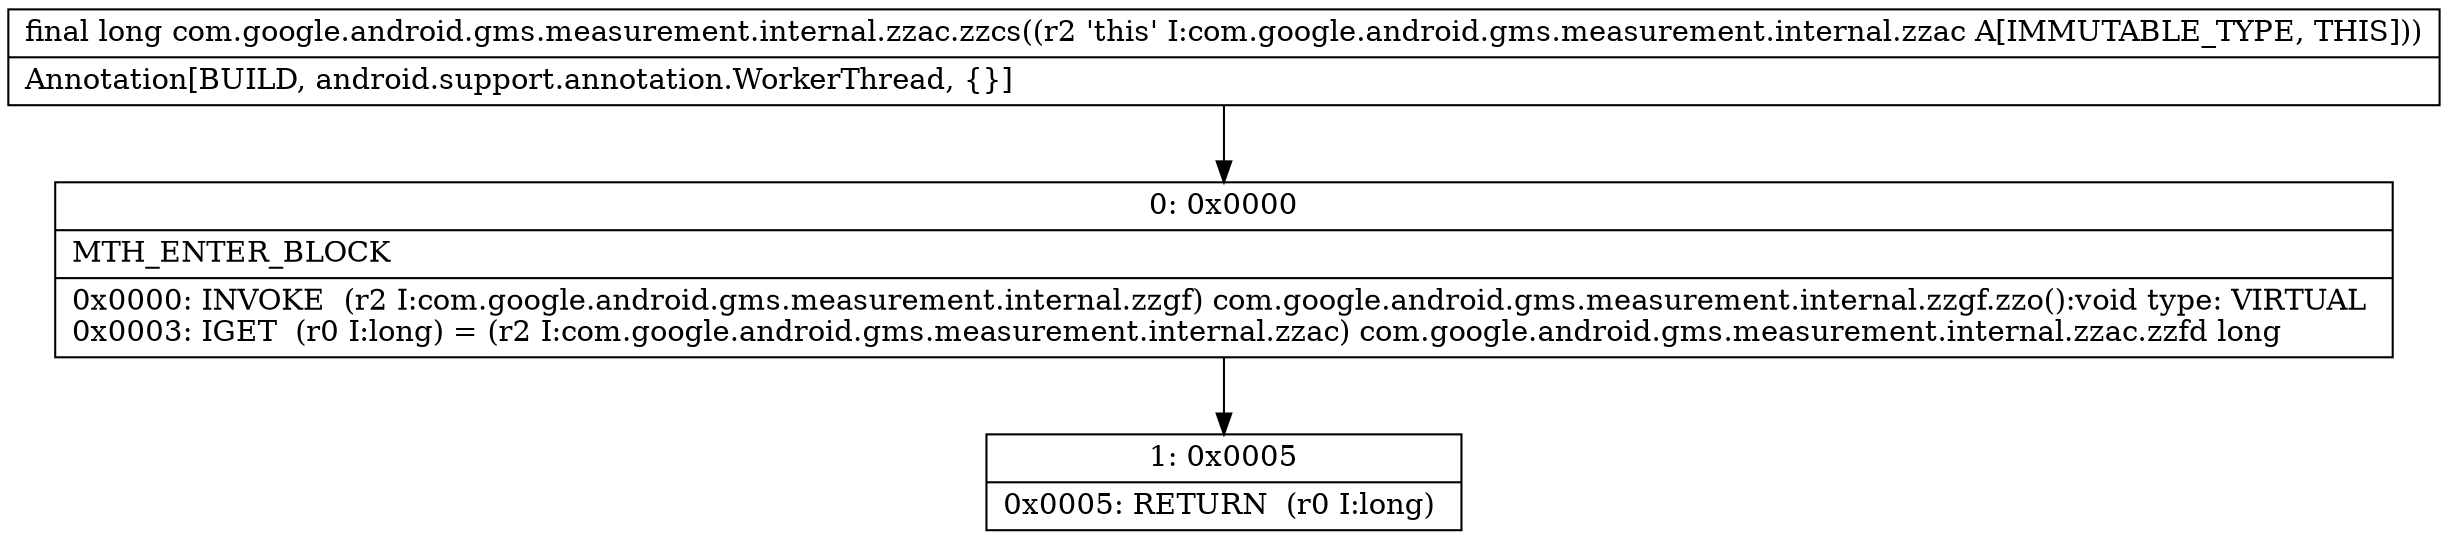 digraph "CFG forcom.google.android.gms.measurement.internal.zzac.zzcs()J" {
Node_0 [shape=record,label="{0\:\ 0x0000|MTH_ENTER_BLOCK\l|0x0000: INVOKE  (r2 I:com.google.android.gms.measurement.internal.zzgf) com.google.android.gms.measurement.internal.zzgf.zzo():void type: VIRTUAL \l0x0003: IGET  (r0 I:long) = (r2 I:com.google.android.gms.measurement.internal.zzac) com.google.android.gms.measurement.internal.zzac.zzfd long \l}"];
Node_1 [shape=record,label="{1\:\ 0x0005|0x0005: RETURN  (r0 I:long) \l}"];
MethodNode[shape=record,label="{final long com.google.android.gms.measurement.internal.zzac.zzcs((r2 'this' I:com.google.android.gms.measurement.internal.zzac A[IMMUTABLE_TYPE, THIS]))  | Annotation[BUILD, android.support.annotation.WorkerThread, \{\}]\l}"];
MethodNode -> Node_0;
Node_0 -> Node_1;
}

